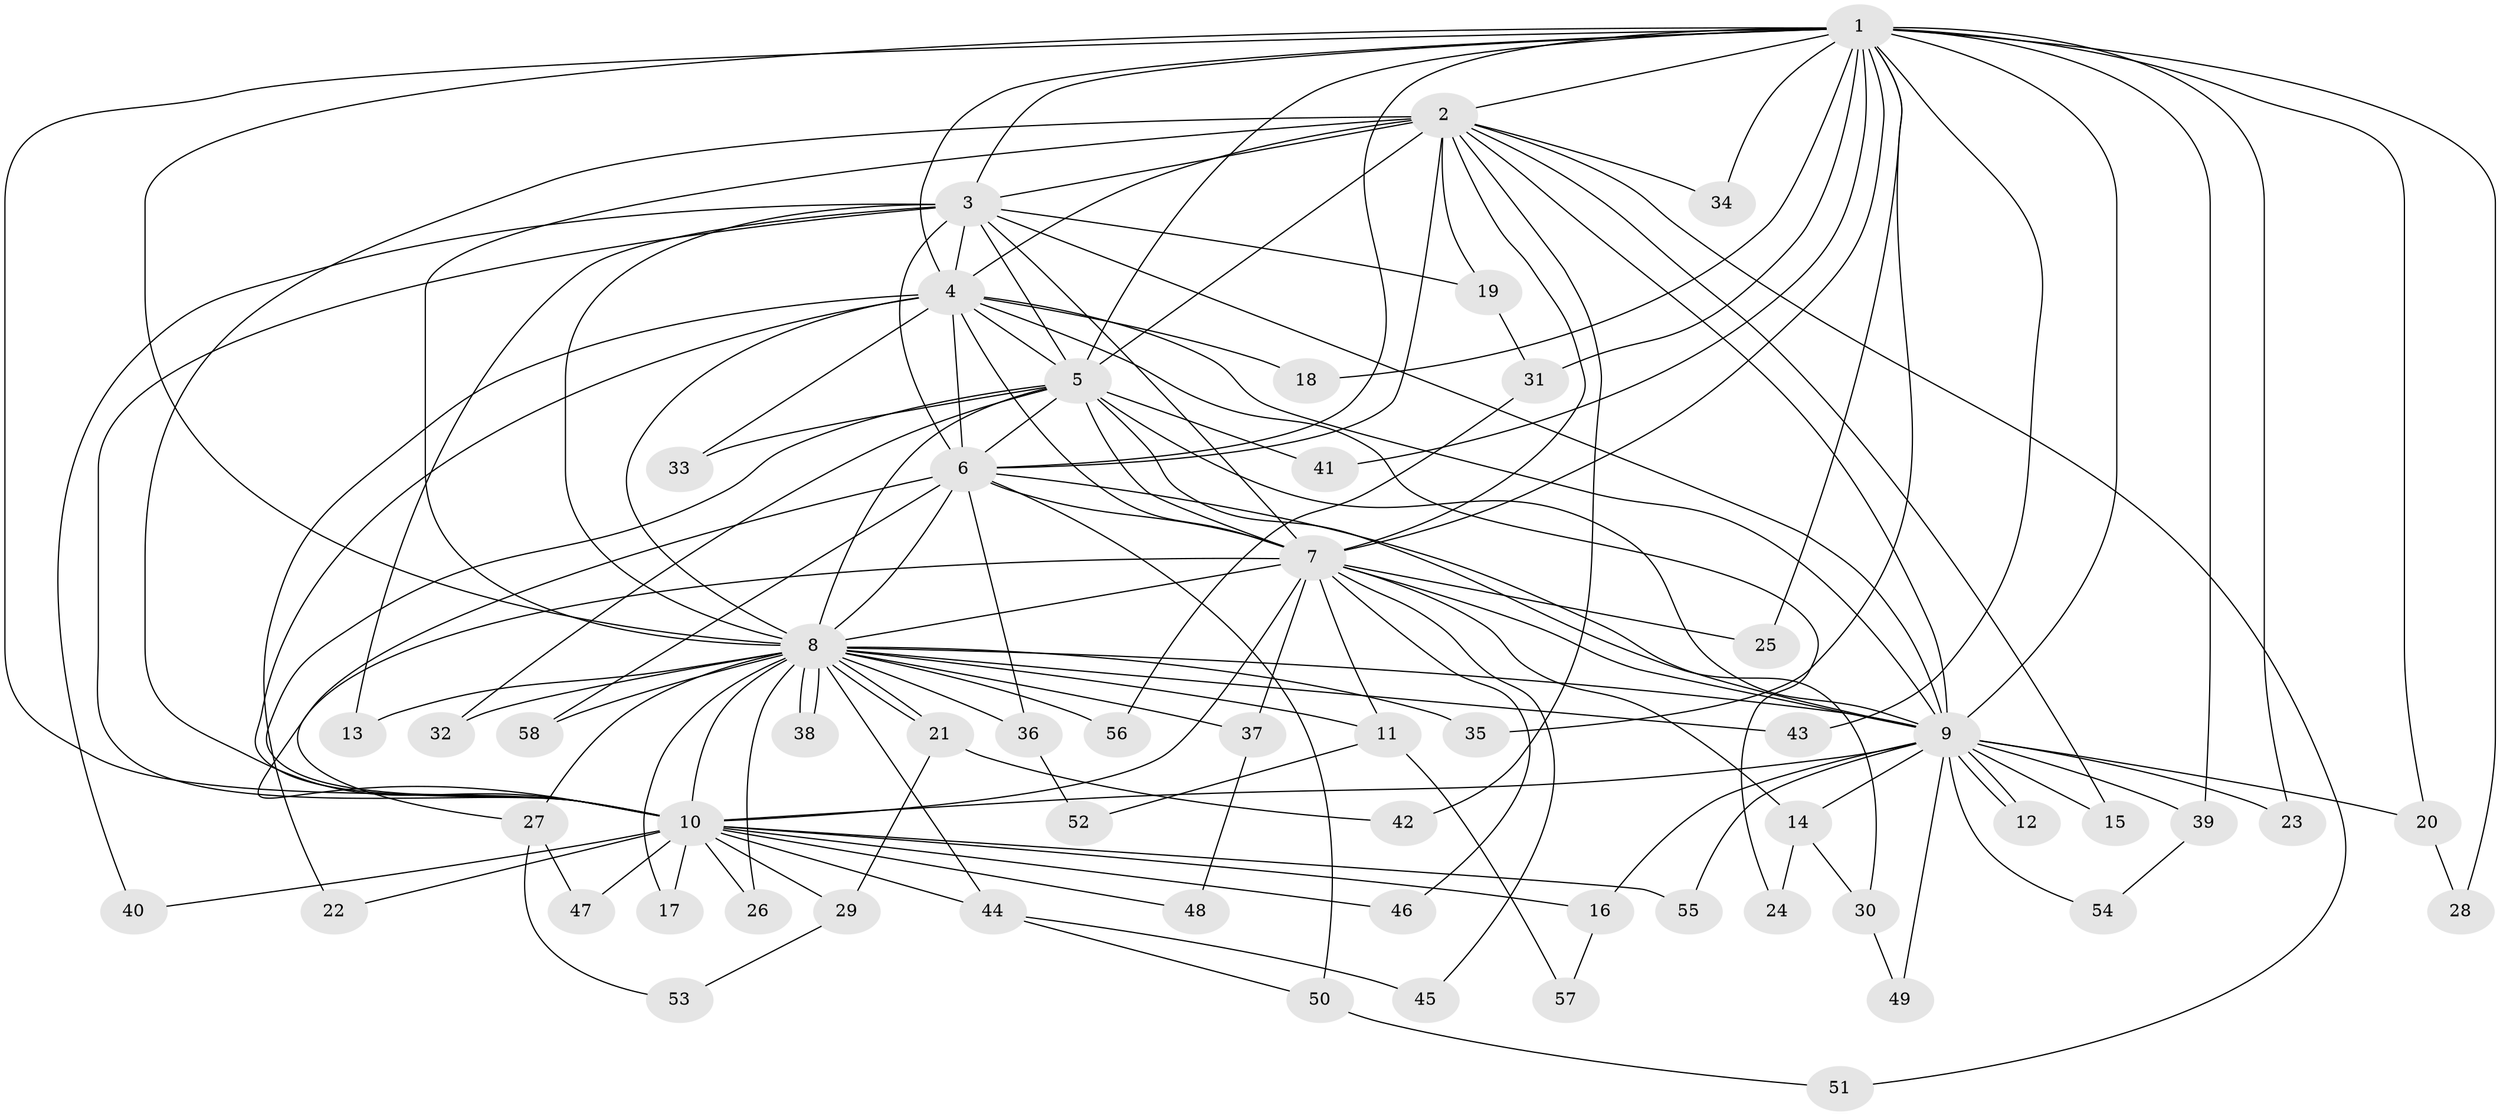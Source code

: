 // Generated by graph-tools (version 1.1) at 2025/49/03/09/25 03:49:33]
// undirected, 58 vertices, 141 edges
graph export_dot {
graph [start="1"]
  node [color=gray90,style=filled];
  1;
  2;
  3;
  4;
  5;
  6;
  7;
  8;
  9;
  10;
  11;
  12;
  13;
  14;
  15;
  16;
  17;
  18;
  19;
  20;
  21;
  22;
  23;
  24;
  25;
  26;
  27;
  28;
  29;
  30;
  31;
  32;
  33;
  34;
  35;
  36;
  37;
  38;
  39;
  40;
  41;
  42;
  43;
  44;
  45;
  46;
  47;
  48;
  49;
  50;
  51;
  52;
  53;
  54;
  55;
  56;
  57;
  58;
  1 -- 2;
  1 -- 3;
  1 -- 4;
  1 -- 5;
  1 -- 6;
  1 -- 7;
  1 -- 8;
  1 -- 9;
  1 -- 10;
  1 -- 18;
  1 -- 20;
  1 -- 23;
  1 -- 25;
  1 -- 28;
  1 -- 31;
  1 -- 34;
  1 -- 35;
  1 -- 39;
  1 -- 41;
  1 -- 43;
  2 -- 3;
  2 -- 4;
  2 -- 5;
  2 -- 6;
  2 -- 7;
  2 -- 8;
  2 -- 9;
  2 -- 10;
  2 -- 15;
  2 -- 19;
  2 -- 34;
  2 -- 42;
  2 -- 51;
  3 -- 4;
  3 -- 5;
  3 -- 6;
  3 -- 7;
  3 -- 8;
  3 -- 9;
  3 -- 10;
  3 -- 13;
  3 -- 19;
  3 -- 40;
  4 -- 5;
  4 -- 6;
  4 -- 7;
  4 -- 8;
  4 -- 9;
  4 -- 10;
  4 -- 18;
  4 -- 22;
  4 -- 24;
  4 -- 33;
  5 -- 6;
  5 -- 7;
  5 -- 8;
  5 -- 9;
  5 -- 10;
  5 -- 30;
  5 -- 32;
  5 -- 33;
  5 -- 41;
  6 -- 7;
  6 -- 8;
  6 -- 9;
  6 -- 10;
  6 -- 36;
  6 -- 50;
  6 -- 58;
  7 -- 8;
  7 -- 9;
  7 -- 10;
  7 -- 11;
  7 -- 14;
  7 -- 25;
  7 -- 27;
  7 -- 37;
  7 -- 45;
  7 -- 46;
  8 -- 9;
  8 -- 10;
  8 -- 11;
  8 -- 13;
  8 -- 17;
  8 -- 21;
  8 -- 21;
  8 -- 26;
  8 -- 27;
  8 -- 32;
  8 -- 35;
  8 -- 36;
  8 -- 37;
  8 -- 38;
  8 -- 38;
  8 -- 43;
  8 -- 44;
  8 -- 56;
  8 -- 58;
  9 -- 10;
  9 -- 12;
  9 -- 12;
  9 -- 14;
  9 -- 15;
  9 -- 16;
  9 -- 20;
  9 -- 23;
  9 -- 39;
  9 -- 49;
  9 -- 54;
  9 -- 55;
  10 -- 16;
  10 -- 17;
  10 -- 22;
  10 -- 26;
  10 -- 29;
  10 -- 40;
  10 -- 44;
  10 -- 46;
  10 -- 47;
  10 -- 48;
  10 -- 55;
  11 -- 52;
  11 -- 57;
  14 -- 24;
  14 -- 30;
  16 -- 57;
  19 -- 31;
  20 -- 28;
  21 -- 29;
  21 -- 42;
  27 -- 47;
  27 -- 53;
  29 -- 53;
  30 -- 49;
  31 -- 56;
  36 -- 52;
  37 -- 48;
  39 -- 54;
  44 -- 45;
  44 -- 50;
  50 -- 51;
}

